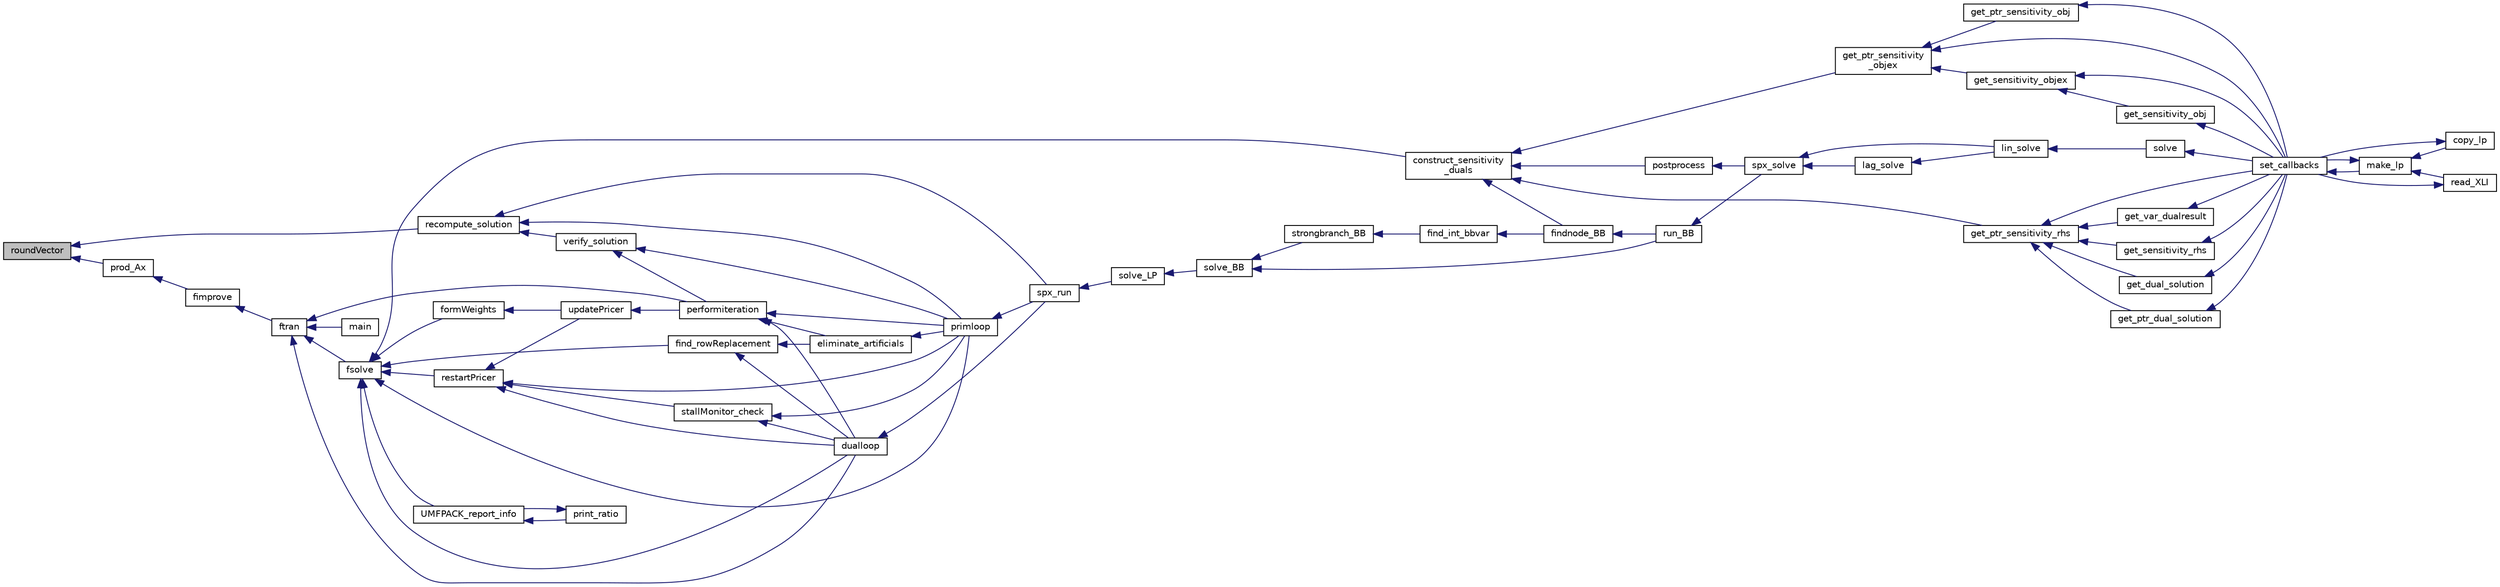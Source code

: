 digraph "roundVector"
{
  edge [fontname="Helvetica",fontsize="10",labelfontname="Helvetica",labelfontsize="10"];
  node [fontname="Helvetica",fontsize="10",shape=record];
  rankdir="LR";
  Node1857 [label="roundVector",height=0.2,width=0.4,color="black", fillcolor="grey75", style="filled", fontcolor="black"];
  Node1857 -> Node1858 [dir="back",color="midnightblue",fontsize="10",style="solid",fontname="Helvetica"];
  Node1858 [label="recompute_solution",height=0.2,width=0.4,color="black", fillcolor="white", style="filled",URL="$df/df7/lp__lib_8h.html#ab8f2ca6c294e030ec1674c60f06a2af5"];
  Node1858 -> Node1859 [dir="back",color="midnightblue",fontsize="10",style="solid",fontname="Helvetica"];
  Node1859 [label="verify_solution",height=0.2,width=0.4,color="black", fillcolor="white", style="filled",URL="$df/df7/lp__lib_8h.html#ad70aa299ec5571b67813424849432874"];
  Node1859 -> Node1860 [dir="back",color="midnightblue",fontsize="10",style="solid",fontname="Helvetica"];
  Node1860 [label="performiteration",height=0.2,width=0.4,color="black", fillcolor="white", style="filled",URL="$df/df7/lp__lib_8h.html#aab89ee40b1d5308324fb3540d4eaf2b6"];
  Node1860 -> Node1861 [dir="back",color="midnightblue",fontsize="10",style="solid",fontname="Helvetica"];
  Node1861 [label="eliminate_artificials",height=0.2,width=0.4,color="black", fillcolor="white", style="filled",URL="$d2/d6c/lp__simplex_8c.html#a5e9816f3bfe556d444b034ba1e97b02b"];
  Node1861 -> Node1862 [dir="back",color="midnightblue",fontsize="10",style="solid",fontname="Helvetica"];
  Node1862 [label="primloop",height=0.2,width=0.4,color="black", fillcolor="white", style="filled",URL="$d1/d0a/lp__simplex_8h.html#aaa7a1b253038231f1792b092e4e36267"];
  Node1862 -> Node1863 [dir="back",color="midnightblue",fontsize="10",style="solid",fontname="Helvetica"];
  Node1863 [label="spx_run",height=0.2,width=0.4,color="black", fillcolor="white", style="filled",URL="$d1/d0a/lp__simplex_8h.html#a96c15afcfa902a5b78af4dfb412010bd"];
  Node1863 -> Node1864 [dir="back",color="midnightblue",fontsize="10",style="solid",fontname="Helvetica"];
  Node1864 [label="solve_LP",height=0.2,width=0.4,color="black", fillcolor="white", style="filled",URL="$d1/dbf/lp__mipbb_8h.html#a8f2122bd9c45170c45f236f9fe3d0dd7"];
  Node1864 -> Node1865 [dir="back",color="midnightblue",fontsize="10",style="solid",fontname="Helvetica"];
  Node1865 [label="solve_BB",height=0.2,width=0.4,color="black", fillcolor="white", style="filled",URL="$d1/dbf/lp__mipbb_8h.html#a43e95e2128e85df2643cbc0bfce4746c"];
  Node1865 -> Node1866 [dir="back",color="midnightblue",fontsize="10",style="solid",fontname="Helvetica"];
  Node1866 [label="strongbranch_BB",height=0.2,width=0.4,color="black", fillcolor="white", style="filled",URL="$d1/dbf/lp__mipbb_8h.html#a14912803f02db21c25829df065202762"];
  Node1866 -> Node1867 [dir="back",color="midnightblue",fontsize="10",style="solid",fontname="Helvetica"];
  Node1867 [label="find_int_bbvar",height=0.2,width=0.4,color="black", fillcolor="white", style="filled",URL="$df/df7/lp__lib_8h.html#ad6104a5cc6ae29cc1dd1327d8d36047e"];
  Node1867 -> Node1868 [dir="back",color="midnightblue",fontsize="10",style="solid",fontname="Helvetica"];
  Node1868 [label="findnode_BB",height=0.2,width=0.4,color="black", fillcolor="white", style="filled",URL="$d1/dbf/lp__mipbb_8h.html#ad9c2614a833a1e0ab7f4425068752663"];
  Node1868 -> Node1869 [dir="back",color="midnightblue",fontsize="10",style="solid",fontname="Helvetica"];
  Node1869 [label="run_BB",height=0.2,width=0.4,color="black", fillcolor="white", style="filled",URL="$d1/dbf/lp__mipbb_8h.html#a1d8d97b4f4f35f07e6b798f07a62e527"];
  Node1869 -> Node1870 [dir="back",color="midnightblue",fontsize="10",style="solid",fontname="Helvetica"];
  Node1870 [label="spx_solve",height=0.2,width=0.4,color="black", fillcolor="white", style="filled",URL="$d1/d0a/lp__simplex_8h.html#a3effc8b68c1fb21095e7324d83d0dbf7"];
  Node1870 -> Node1871 [dir="back",color="midnightblue",fontsize="10",style="solid",fontname="Helvetica"];
  Node1871 [label="lag_solve",height=0.2,width=0.4,color="black", fillcolor="white", style="filled",URL="$d1/d0a/lp__simplex_8h.html#a320e9e82c06466267a7cb7844c7767b8"];
  Node1871 -> Node1872 [dir="back",color="midnightblue",fontsize="10",style="solid",fontname="Helvetica"];
  Node1872 [label="lin_solve",height=0.2,width=0.4,color="black", fillcolor="white", style="filled",URL="$d1/d0a/lp__simplex_8h.html#a794b0beb471eb7ece9a694717b65b947"];
  Node1872 -> Node1873 [dir="back",color="midnightblue",fontsize="10",style="solid",fontname="Helvetica"];
  Node1873 [label="solve",height=0.2,width=0.4,color="black", fillcolor="white", style="filled",URL="$df/df7/lp__lib_8h.html#a0f4da3a192397e77e6fe92704d4fad3f"];
  Node1873 -> Node1874 [dir="back",color="midnightblue",fontsize="10",style="solid",fontname="Helvetica"];
  Node1874 [label="set_callbacks",height=0.2,width=0.4,color="black", fillcolor="white", style="filled",URL="$df/df7/lp__lib_8h.html#a929e8acb9704f61e16927c915c15cd07"];
  Node1874 -> Node1875 [dir="back",color="midnightblue",fontsize="10",style="solid",fontname="Helvetica"];
  Node1875 [label="make_lp",height=0.2,width=0.4,color="black", fillcolor="white", style="filled",URL="$df/df7/lp__lib_8h.html#a68a0333d84dd944f67e2a0ec72e346a9"];
  Node1875 -> Node1876 [dir="back",color="midnightblue",fontsize="10",style="solid",fontname="Helvetica"];
  Node1876 [label="copy_lp",height=0.2,width=0.4,color="black", fillcolor="white", style="filled",URL="$df/df7/lp__lib_8h.html#aca83ecdbc200b414db491306f3070ae9"];
  Node1876 -> Node1874 [dir="back",color="midnightblue",fontsize="10",style="solid",fontname="Helvetica"];
  Node1875 -> Node1874 [dir="back",color="midnightblue",fontsize="10",style="solid",fontname="Helvetica"];
  Node1875 -> Node1877 [dir="back",color="midnightblue",fontsize="10",style="solid",fontname="Helvetica"];
  Node1877 [label="read_XLI",height=0.2,width=0.4,color="black", fillcolor="white", style="filled",URL="$df/df7/lp__lib_8h.html#a351dd803960ab0dae2b39f2c65d3a58d"];
  Node1877 -> Node1874 [dir="back",color="midnightblue",fontsize="10",style="solid",fontname="Helvetica"];
  Node1870 -> Node1872 [dir="back",color="midnightblue",fontsize="10",style="solid",fontname="Helvetica"];
  Node1865 -> Node1869 [dir="back",color="midnightblue",fontsize="10",style="solid",fontname="Helvetica"];
  Node1860 -> Node1862 [dir="back",color="midnightblue",fontsize="10",style="solid",fontname="Helvetica"];
  Node1860 -> Node1878 [dir="back",color="midnightblue",fontsize="10",style="solid",fontname="Helvetica"];
  Node1878 [label="dualloop",height=0.2,width=0.4,color="black", fillcolor="white", style="filled",URL="$d1/d0a/lp__simplex_8h.html#a881918469722e512db8bd95bb1ec940c"];
  Node1878 -> Node1863 [dir="back",color="midnightblue",fontsize="10",style="solid",fontname="Helvetica"];
  Node1859 -> Node1862 [dir="back",color="midnightblue",fontsize="10",style="solid",fontname="Helvetica"];
  Node1858 -> Node1862 [dir="back",color="midnightblue",fontsize="10",style="solid",fontname="Helvetica"];
  Node1858 -> Node1863 [dir="back",color="midnightblue",fontsize="10",style="solid",fontname="Helvetica"];
  Node1857 -> Node1879 [dir="back",color="midnightblue",fontsize="10",style="solid",fontname="Helvetica"];
  Node1879 [label="prod_Ax",height=0.2,width=0.4,color="black", fillcolor="white", style="filled",URL="$d0/d48/lp__matrix_8h.html#a131acfe80f62b2269f4b089f72405345"];
  Node1879 -> Node1880 [dir="back",color="midnightblue",fontsize="10",style="solid",fontname="Helvetica"];
  Node1880 [label="fimprove",height=0.2,width=0.4,color="black", fillcolor="white", style="filled",URL="$d0/d48/lp__matrix_8h.html#aa75cb5f463c270155ec6e92957eebacf"];
  Node1880 -> Node1881 [dir="back",color="midnightblue",fontsize="10",style="solid",fontname="Helvetica"];
  Node1881 [label="ftran",height=0.2,width=0.4,color="black", fillcolor="white", style="filled",URL="$d0/d48/lp__matrix_8h.html#ad6fdefeaa5d40091c7a20146fc413758"];
  Node1881 -> Node1882 [dir="back",color="midnightblue",fontsize="10",style="solid",fontname="Helvetica"];
  Node1882 [label="main",height=0.2,width=0.4,color="black", fillcolor="white", style="filled",URL="$df/d7d/lusolmain_8c.html#ac0bbd83579aa80e65ea53783917b10f9"];
  Node1881 -> Node1860 [dir="back",color="midnightblue",fontsize="10",style="solid",fontname="Helvetica"];
  Node1881 -> Node1883 [dir="back",color="midnightblue",fontsize="10",style="solid",fontname="Helvetica"];
  Node1883 [label="fsolve",height=0.2,width=0.4,color="black", fillcolor="white", style="filled",URL="$d0/d48/lp__matrix_8h.html#a67a365057ddfb006dc73ced0f96d185a"];
  Node1883 -> Node1884 [dir="back",color="midnightblue",fontsize="10",style="solid",fontname="Helvetica"];
  Node1884 [label="construct_sensitivity\l_duals",height=0.2,width=0.4,color="black", fillcolor="white", style="filled",URL="$df/df7/lp__lib_8h.html#a50f18f68adbe0e2059d4db0ebdd8a477"];
  Node1884 -> Node1885 [dir="back",color="midnightblue",fontsize="10",style="solid",fontname="Helvetica"];
  Node1885 [label="get_ptr_sensitivity_rhs",height=0.2,width=0.4,color="black", fillcolor="white", style="filled",URL="$df/df7/lp__lib_8h.html#a0b0eec8f454537029970d8c372dccdb7"];
  Node1885 -> Node1886 [dir="back",color="midnightblue",fontsize="10",style="solid",fontname="Helvetica"];
  Node1886 [label="get_var_dualresult",height=0.2,width=0.4,color="black", fillcolor="white", style="filled",URL="$df/df7/lp__lib_8h.html#a20af639d614390c57f4ebb2831182d73"];
  Node1886 -> Node1874 [dir="back",color="midnightblue",fontsize="10",style="solid",fontname="Helvetica"];
  Node1885 -> Node1887 [dir="back",color="midnightblue",fontsize="10",style="solid",fontname="Helvetica"];
  Node1887 [label="get_sensitivity_rhs",height=0.2,width=0.4,color="black", fillcolor="white", style="filled",URL="$df/df7/lp__lib_8h.html#ae53a23c38aa891ed2f8486146ad4b1e8"];
  Node1887 -> Node1874 [dir="back",color="midnightblue",fontsize="10",style="solid",fontname="Helvetica"];
  Node1885 -> Node1874 [dir="back",color="midnightblue",fontsize="10",style="solid",fontname="Helvetica"];
  Node1885 -> Node1888 [dir="back",color="midnightblue",fontsize="10",style="solid",fontname="Helvetica"];
  Node1888 [label="get_dual_solution",height=0.2,width=0.4,color="black", fillcolor="white", style="filled",URL="$df/df7/lp__lib_8h.html#a083994ab8f17255ba288a38225c124da"];
  Node1888 -> Node1874 [dir="back",color="midnightblue",fontsize="10",style="solid",fontname="Helvetica"];
  Node1885 -> Node1889 [dir="back",color="midnightblue",fontsize="10",style="solid",fontname="Helvetica"];
  Node1889 [label="get_ptr_dual_solution",height=0.2,width=0.4,color="black", fillcolor="white", style="filled",URL="$df/df7/lp__lib_8h.html#aef60f6146774a7ec36d2961034982ae7"];
  Node1889 -> Node1874 [dir="back",color="midnightblue",fontsize="10",style="solid",fontname="Helvetica"];
  Node1884 -> Node1890 [dir="back",color="midnightblue",fontsize="10",style="solid",fontname="Helvetica"];
  Node1890 [label="get_ptr_sensitivity\l_objex",height=0.2,width=0.4,color="black", fillcolor="white", style="filled",URL="$df/df7/lp__lib_8h.html#adfc39d9b1870d439e3e9b9e5830eeea6"];
  Node1890 -> Node1891 [dir="back",color="midnightblue",fontsize="10",style="solid",fontname="Helvetica"];
  Node1891 [label="get_sensitivity_objex",height=0.2,width=0.4,color="black", fillcolor="white", style="filled",URL="$df/df7/lp__lib_8h.html#ab4dda7365cd69251a37562bb6a8e7b12"];
  Node1891 -> Node1892 [dir="back",color="midnightblue",fontsize="10",style="solid",fontname="Helvetica"];
  Node1892 [label="get_sensitivity_obj",height=0.2,width=0.4,color="black", fillcolor="white", style="filled",URL="$df/df7/lp__lib_8h.html#ade927064245939d7e8b08e385ce20ff4"];
  Node1892 -> Node1874 [dir="back",color="midnightblue",fontsize="10",style="solid",fontname="Helvetica"];
  Node1891 -> Node1874 [dir="back",color="midnightblue",fontsize="10",style="solid",fontname="Helvetica"];
  Node1890 -> Node1893 [dir="back",color="midnightblue",fontsize="10",style="solid",fontname="Helvetica"];
  Node1893 [label="get_ptr_sensitivity_obj",height=0.2,width=0.4,color="black", fillcolor="white", style="filled",URL="$df/df7/lp__lib_8h.html#a9fba4213636195e1a662eb3e5f039d6e"];
  Node1893 -> Node1874 [dir="back",color="midnightblue",fontsize="10",style="solid",fontname="Helvetica"];
  Node1890 -> Node1874 [dir="back",color="midnightblue",fontsize="10",style="solid",fontname="Helvetica"];
  Node1884 -> Node1894 [dir="back",color="midnightblue",fontsize="10",style="solid",fontname="Helvetica"];
  Node1894 [label="postprocess",height=0.2,width=0.4,color="black", fillcolor="white", style="filled",URL="$df/df7/lp__lib_8h.html#a0893b5f8a2432dd38800b54ec8ca0332"];
  Node1894 -> Node1870 [dir="back",color="midnightblue",fontsize="10",style="solid",fontname="Helvetica"];
  Node1884 -> Node1868 [dir="back",color="midnightblue",fontsize="10",style="solid",fontname="Helvetica"];
  Node1883 -> Node1895 [dir="back",color="midnightblue",fontsize="10",style="solid",fontname="Helvetica"];
  Node1895 [label="find_rowReplacement",height=0.2,width=0.4,color="black", fillcolor="white", style="filled",URL="$d5/dee/lp__price_8h.html#aa2828cd618b7e668ca5bfa59b53764f1"];
  Node1895 -> Node1861 [dir="back",color="midnightblue",fontsize="10",style="solid",fontname="Helvetica"];
  Node1895 -> Node1878 [dir="back",color="midnightblue",fontsize="10",style="solid",fontname="Helvetica"];
  Node1883 -> Node1896 [dir="back",color="midnightblue",fontsize="10",style="solid",fontname="Helvetica"];
  Node1896 [label="restartPricer",height=0.2,width=0.4,color="black", fillcolor="white", style="filled",URL="$d3/da0/lp__price_p_s_e_8h.html#aaccf24d52dc9daa3cf352f8b88fd8820"];
  Node1896 -> Node1897 [dir="back",color="midnightblue",fontsize="10",style="solid",fontname="Helvetica"];
  Node1897 [label="updatePricer",height=0.2,width=0.4,color="black", fillcolor="white", style="filled",URL="$d3/da0/lp__price_p_s_e_8h.html#ad16c1ea6f969c6d72f135e859d82479f"];
  Node1897 -> Node1860 [dir="back",color="midnightblue",fontsize="10",style="solid",fontname="Helvetica"];
  Node1896 -> Node1898 [dir="back",color="midnightblue",fontsize="10",style="solid",fontname="Helvetica"];
  Node1898 [label="stallMonitor_check",height=0.2,width=0.4,color="black", fillcolor="white", style="filled",URL="$d2/d6c/lp__simplex_8c.html#a256354aaa5db9224451424c67f19cde3"];
  Node1898 -> Node1862 [dir="back",color="midnightblue",fontsize="10",style="solid",fontname="Helvetica"];
  Node1898 -> Node1878 [dir="back",color="midnightblue",fontsize="10",style="solid",fontname="Helvetica"];
  Node1896 -> Node1862 [dir="back",color="midnightblue",fontsize="10",style="solid",fontname="Helvetica"];
  Node1896 -> Node1878 [dir="back",color="midnightblue",fontsize="10",style="solid",fontname="Helvetica"];
  Node1883 -> Node1899 [dir="back",color="midnightblue",fontsize="10",style="solid",fontname="Helvetica"];
  Node1899 [label="formWeights",height=0.2,width=0.4,color="black", fillcolor="white", style="filled",URL="$da/d29/lp__price_p_s_e_8c.html#aa82070e3c7c41fe6cb30727ecbf9e5ed"];
  Node1899 -> Node1897 [dir="back",color="midnightblue",fontsize="10",style="solid",fontname="Helvetica"];
  Node1883 -> Node1862 [dir="back",color="midnightblue",fontsize="10",style="solid",fontname="Helvetica"];
  Node1883 -> Node1878 [dir="back",color="midnightblue",fontsize="10",style="solid",fontname="Helvetica"];
  Node1883 -> Node1900 [dir="back",color="midnightblue",fontsize="10",style="solid",fontname="Helvetica"];
  Node1900 [label="UMFPACK_report_info",height=0.2,width=0.4,color="black", fillcolor="white", style="filled",URL="$d2/def/umfpack__report__info_8c.html#a7b91f14b1ac2f360d6582a787fd2f8b9"];
  Node1900 -> Node1901 [dir="back",color="midnightblue",fontsize="10",style="solid",fontname="Helvetica"];
  Node1901 [label="print_ratio",height=0.2,width=0.4,color="black", fillcolor="white", style="filled",URL="$d2/def/umfpack__report__info_8c.html#af80f2ea9ea676933311eaf6cb3a5b59e"];
  Node1901 -> Node1900 [dir="back",color="midnightblue",fontsize="10",style="solid",fontname="Helvetica"];
  Node1881 -> Node1878 [dir="back",color="midnightblue",fontsize="10",style="solid",fontname="Helvetica"];
}

